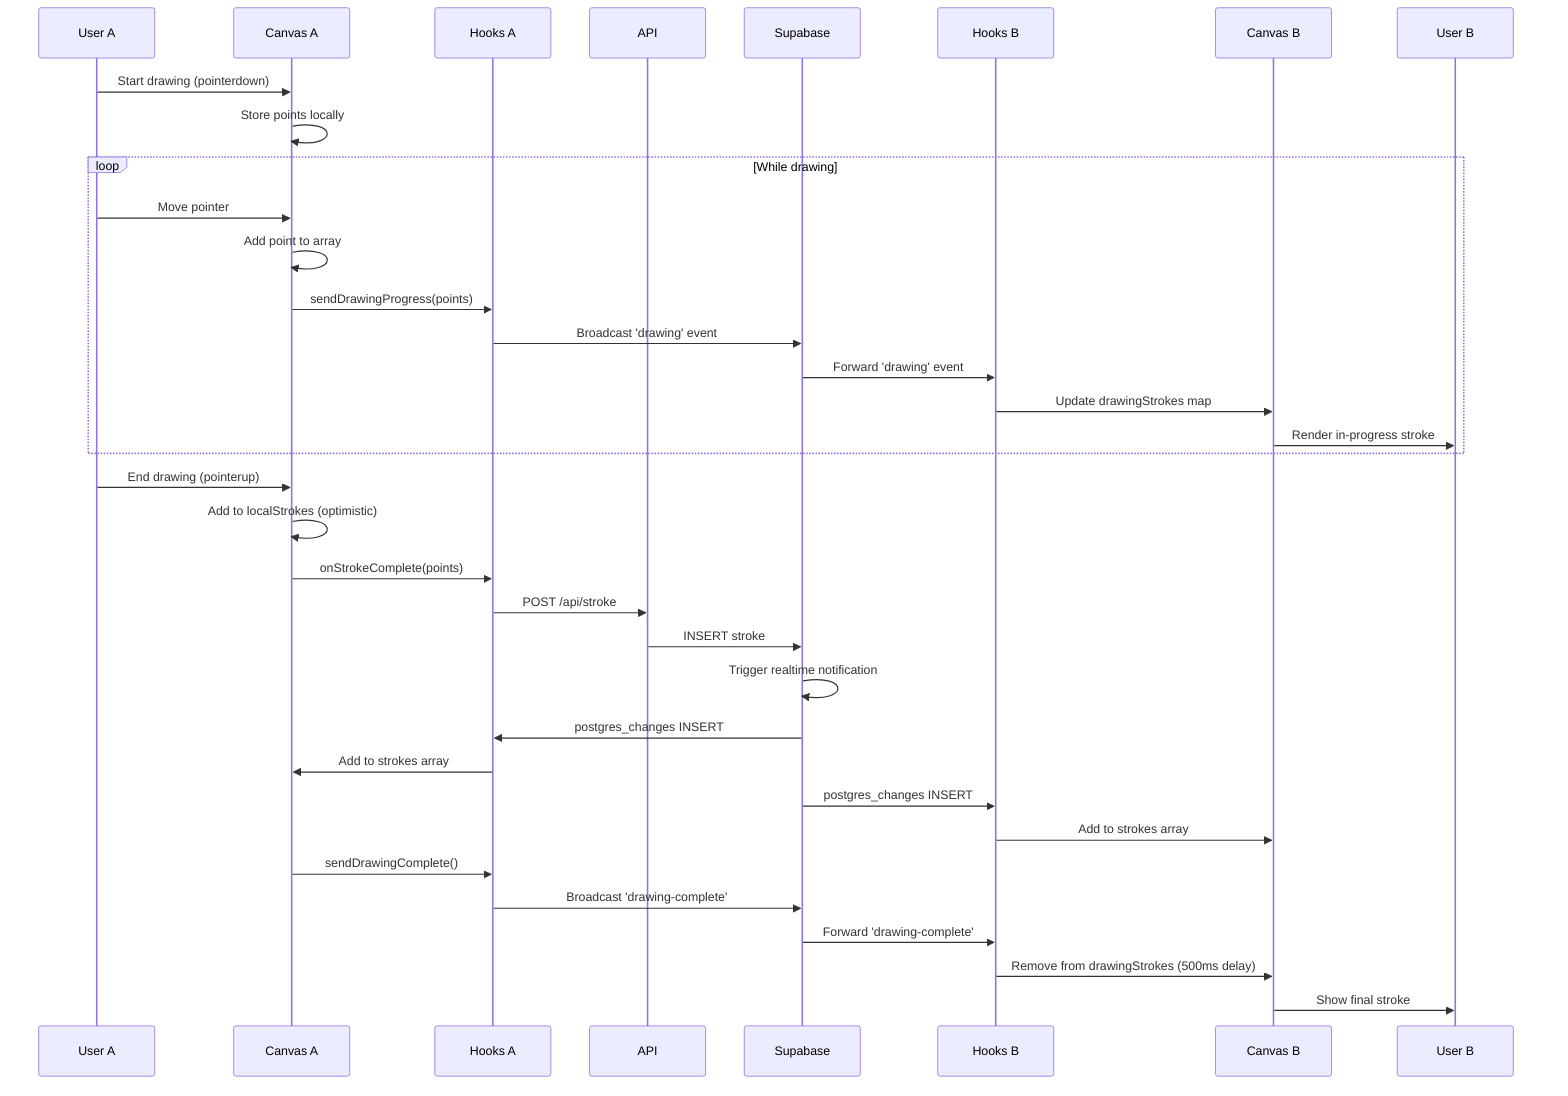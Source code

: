 sequenceDiagram
    participant User A
    participant Canvas A
    participant Hooks A
    participant API
    participant Supabase
    participant Hooks B
    participant Canvas B
    participant User B

    User A->>Canvas A: Start drawing (pointerdown)
    Canvas A->>Canvas A: Store points locally
    loop While drawing
        User A->>Canvas A: Move pointer
        Canvas A->>Canvas A: Add point to array
        Canvas A->>Hooks A: sendDrawingProgress(points)
        Hooks A->>Supabase: Broadcast 'drawing' event
        Supabase->>Hooks B: Forward 'drawing' event
        Hooks B->>Canvas B: Update drawingStrokes map
        Canvas B->>User B: Render in-progress stroke
    end
    User A->>Canvas A: End drawing (pointerup)
    Canvas A->>Canvas A: Add to localStrokes (optimistic)
    Canvas A->>Hooks A: onStrokeComplete(points)
    Hooks A->>API: POST /api/stroke
    API->>Supabase: INSERT stroke
    Supabase->>Supabase: Trigger realtime notification
    Supabase->>Hooks A: postgres_changes INSERT
    Hooks A->>Canvas A: Add to strokes array
    Supabase->>Hooks B: postgres_changes INSERT
    Hooks B->>Canvas B: Add to strokes array
    Canvas A->>Hooks A: sendDrawingComplete()
    Hooks A->>Supabase: Broadcast 'drawing-complete'
    Supabase->>Hooks B: Forward 'drawing-complete'
    Hooks B->>Canvas B: Remove from drawingStrokes (500ms delay)
    Canvas B->>User B: Show final stroke